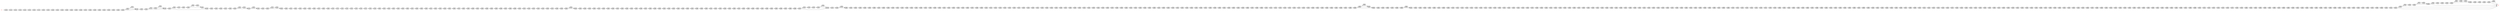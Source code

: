 digraph  {
rankdir="LR";
node [style="rounded,filled", shape=box, fixedsize=true];
0 [];
1 [];
2 [];
3 [];
4 [];
5 [];
6 [];
7 [];
8 [];
9 [];
10 [];
11 [];
12 [];
13 [];
14 [];
15 [];
16 [];
17 [];
18 [];
19 [];
20 [];
21 [];
22 [];
23 [];
24 [];
25 [];
26 [];
27 [];
28 [];
29 [];
30 [];
31 [];
32 [];
33 [];
34 [];
35 [];
36 [];
37 [];
38 [];
39 [];
40 [];
41 [];
42 [];
43 [];
44 [];
45 [];
46 [];
47 [];
48 [];
49 [];
50 [];
51 [];
52 [];
53 [];
54 [];
55 [];
56 [];
57 [];
58 [];
59 [];
60 [];
61 [];
62 [];
63 [];
64 [];
65 [];
66 [];
67 [];
68 [];
69 [];
70 [];
71 [];
72 [];
73 [];
74 [];
75 [];
76 [];
77 [];
78 [];
79 [];
80 [];
81 [];
82 [];
83 [];
84 [];
85 [];
86 [];
87 [];
88 [];
89 [];
90 [];
91 [];
92 [];
93 [];
94 [];
95 [];
96 [];
97 [];
98 [];
99 [];
100 [];
101 [];
102 [];
103 [];
104 [];
105 [];
106 [];
107 [];
108 [];
109 [];
110 [];
111 [];
112 [];
113 [];
114 [];
115 [];
116 [];
117 [];
118 [];
119 [];
120 [];
121 [];
122 [];
123 [];
124 [];
125 [];
126 [];
127 [];
128 [];
129 [];
130 [];
131 [];
132 [];
133 [];
134 [];
135 [];
136 [];
137 [];
138 [];
139 [];
140 [];
141 [];
142 [];
143 [];
144 [];
145 [];
146 [];
147 [];
148 [];
149 [];
150 [];
151 [];
152 [];
153 [];
154 [];
155 [];
156 [];
157 [];
158 [];
159 [];
160 [];
161 [];
162 [];
163 [];
164 [];
165 [];
166 [];
167 [];
168 [];
169 [];
170 [];
171 [];
172 [];
173 [];
174 [];
175 [];
176 [];
177 [];
178 [];
179 [];
180 [];
181 [];
182 [];
183 [];
184 [];
185 [];
186 [];
187 [];
188 [];
189 [];
190 [];
191 [];
192 [];
193 [];
194 [];
195 [];
196 [];
197 [];
198 [];
199 [];
200 [];
201 [];
202 [];
203 [];
204 [];
205 [];
206 [];
207 [];
208 [];
209 [];
210 [];
211 [];
212 [];
213 [];
214 [];
215 [];
216 [];
217 [];
218 [];
219 [];
220 [];
221 [];
222 [];
223 [];
224 [];
225 [];
226 [];
227 [];
228 [];
229 [];
230 [];
231 [];
232 [];
233 [];
234 [];
235 [];
236 [];
237 [];
238 [];
239 [];
240 [];
241 [];
242 [];
243 [];
244 [];
245 [];
246 [];
247 [];
248 [];
249 [];
250 [];
251 [];
252 [];
253 [];
254 [];
255 [];
256 [];
257 [];
258 [];
259 [];
260 [];
261 [];
262 [];
263 [];
264 [];
265 [];
266 [];
267 [];
268 [];
269 [];
270 [];
271 [];
272 [];
273 [];
274 [];
275 [];
276 [];
277 [];
278 [];
279 [];
280 [];
281 [];
282 [];
283 [];
284 [];
285 [];
286 [];
287 [];
288 [];
289 [];
290 [];
291 [];
292 [];
293 [];
294 [];
295 [];
296 [];
297 [];
298 [];
299 [];
300 [];
301 [];
302 [];
303 [];
304 [];
305 [];
306 [];
307 [];
308 [];
309 [];
310 [];
311 [];
312 [];
313 [];
314 [];
315 [];
316 [];
317 [];
318 [];
319 [];
320 [];
321 [];
322 [];
323 [];
324 [];
325 [];
326 [];
327 [];
328 [];
329 [];
330 [];
331 [];
332 [];
333 [];
334 [];
335 [];
336 [];
337 [];
338 [];
339 [];
340 [];
341 [];
342 [];
343 [];
344 [];
345 [];
346 [];
347 [];
348 [];
349 [];
350 [];
351 [];
352 [];
353 [];
354 [];
355 [];
356 [];
357 [];
358 [];
359 [];
360 [];
361 [];
362 [];
363 [];
364 [];
365 [];
366 [];
367 [];
368 [];
369 [];
370 [];
371 [];
372 [];
373 [];
374 [];
375 [];
376 [];
377 [];
378 [];
379 [];
380 [];
381 [];
382 [];
383 [];
384 [];
385 [];
386 [];
387 [];
388 [];
389 [];
390 [];
391 [];
392 [];
393 [];
394 [];
395 [];
396 [];
397 [];
398 [];
399 [];
400 [];
401 [];
402 [];
403 [];
404 [];
405 [];
406 [];
407 [];
408 [];
409 [];
410 [];
411 [];
412 [];
413 [];
414 [];
415 [];
416 [];
417 [];
418 [];
419 [];
420 [];
421 [];
422 [];
423 [];
424 [];
425 [];
426 [];
427 [];
428 [];
429 [];
430 [];
431 [];
432 [];
433 [];
434 [];
435 [];
436 [];
437 [];
438 [];
439 [];
440 [];
441 [];
442 [];
443 [];
444 [];
445 [];
446 [];
447 [];
448 [];
449 [];
450 [];
451 [];
452 [];
453 [];
454 [];
455 [];
456 [];
457 [];
458 [];
459 [];
460 [];
461 [];
462 [];
463 [];
464 [];
465 [];
466 [];
467 [];
468 [];
469 [];
470 [];
471 [];
472 [];
473 [];
474 [];
475 [];
476 [];
477 [];
478 [];
479 [];
480 [];
481 [];
482 [];
483 [];
484 [];
485 [];
486 [];
487 [];
488 [];
489 [];
490 [];
491 [];
492 [];
493 [];
494 [];
495 [];
496 [];
497 [];
498 [];
499 [];
500 [];
501 [];
502 [];
503 [];
504 [];
505 [];
506 [];
507 [];
508 [];
509 [];
510 [];
511 [];
512 [];
513 [];
514 [];
515 [];
516 [];
517 [];
518 [];
519 [];
520 [];
521 [];
522 [];
523 [];
524 [];
525 [];
526 [];
527 [];
528 [];
529 [];
530 [];
531 [];
532 [];
533 [];
_start [label="S()",style=bold,fontcolor=red,fillcolor=gray,penwidth=0];
_end [label="E()",style=bold,fontcolor=red,fillcolor=gray,penwidth=0];
{rank=source;_start;}
{rank=sink;_end;}
edge [];
_start -> 0[penwidth=1.0,]
0 -> 1[penwidth=1.0,]
1 -> 2[penwidth=1.0,]
2 -> 3[penwidth=1.0,]
3 -> 4[penwidth=1.0,]
4 -> 5[penwidth=1.0,]
5 -> 6[penwidth=1.0,]
6 -> 7[penwidth=1.0,]
7 -> 8[penwidth=1.0,]
8 -> 9[penwidth=1.0,]
9 -> 10[penwidth=1.0,]
10 -> 11[penwidth=1.0,]
11 -> 12[penwidth=1.0,]
12 -> 13[penwidth=1.0,]
13 -> 14[penwidth=1.0,]
14 -> 15[penwidth=1.0,]
15 -> 16[penwidth=1.0,]
16 -> 17[penwidth=1.0,]
17 -> 18[penwidth=1.0,]
18 -> 19[penwidth=1.0,]
19 -> 20[penwidth=1.0,]
20 -> 21[penwidth=1.0,]
21 -> 22[penwidth=1.0,]
22 -> 23[penwidth=1.0,]
23 -> 24[penwidth=1.0,]
24 -> 25[penwidth=1.0,]
25 -> 26[penwidth=1.0,]
25 -> 28[penwidth=1.0,]
26 -> 27[penwidth=1.0,]
26 -> 28[penwidth=1.0,]
27 -> 28[penwidth=1.0,]
28 -> 29[penwidth=1.0,]
29 -> 30[penwidth=1.0,]
30 -> 31[penwidth=1.0,]
30 -> 34[penwidth=1.0,]
31 -> 32[penwidth=1.0,]
32 -> 33[penwidth=1.0,]
32 -> 34[penwidth=1.0,]
33 -> 34[penwidth=1.0,]
34 -> 35[penwidth=1.0,]
35 -> 36[penwidth=1.0,]
35 -> 43[penwidth=1.0,]
36 -> 37[penwidth=1.0,]
37 -> 38[penwidth=1.0,]
38 -> 39[penwidth=1.0,]
39 -> 40[penwidth=1.0,]
39 -> 42[penwidth=1.0,]
40 -> 41[penwidth=1.0,]
41 -> 42[penwidth=1.0,]
42 -> 43[penwidth=1.0,]
43 -> 44[penwidth=1.0,]
44 -> 45[penwidth=1.0,]
45 -> 46[penwidth=1.0,]
46 -> 47[penwidth=1.0,]
47 -> 48[penwidth=1.0,]
48 -> 49[penwidth=1.0,]
49 -> 50[penwidth=1.0,]
49 -> 52[penwidth=1.0,]
50 -> 51[penwidth=1.0,]
51 -> 52[penwidth=1.0,]
52 -> 53[penwidth=1.0,]
52 -> 54[penwidth=1.0,]
53 -> 54[penwidth=1.0,]
54 -> 55[penwidth=1.0,]
55 -> 56[penwidth=1.0,]
56 -> 57[penwidth=1.0,]
56 -> 59[penwidth=1.0,]
57 -> 58[penwidth=1.0,]
58 -> 59[penwidth=1.0,]
59 -> 60[penwidth=1.0,]
60 -> 61[penwidth=1.0,]
61 -> 62[penwidth=1.0,]
62 -> 63[penwidth=1.0,]
63 -> 64[penwidth=1.0,]
64 -> 65[penwidth=1.0,]
65 -> 66[penwidth=1.0,]
66 -> 67[penwidth=1.0,]
67 -> 68[penwidth=1.0,]
68 -> 69[penwidth=1.0,]
69 -> 70[penwidth=1.0,]
70 -> 71[penwidth=1.0,]
71 -> 72[penwidth=1.0,]
72 -> 73[penwidth=1.0,]
73 -> 74[penwidth=1.0,]
74 -> 75[penwidth=1.0,]
75 -> 76[penwidth=1.0,]
76 -> 77[penwidth=1.0,]
77 -> 78[penwidth=1.0,]
78 -> 79[penwidth=1.0,]
79 -> 80[penwidth=1.0,]
80 -> 81[penwidth=1.0,]
81 -> 82[penwidth=1.0,]
82 -> 83[penwidth=1.0,]
83 -> 84[penwidth=1.0,]
84 -> 85[penwidth=1.0,]
85 -> 86[penwidth=1.0,]
86 -> 87[penwidth=1.0,]
87 -> 88[penwidth=1.0,]
88 -> 89[penwidth=1.0,]
89 -> 90[penwidth=1.0,]
90 -> 91[penwidth=1.0,]
91 -> 92[penwidth=1.0,]
92 -> 93[penwidth=1.0,]
93 -> 94[penwidth=1.0,]
94 -> 95[penwidth=1.0,]
95 -> 96[penwidth=1.0,]
96 -> 97[penwidth=1.0,]
97 -> 98[penwidth=1.0,]
98 -> 99[penwidth=1.0,]
99 -> 100[penwidth=1.0,]
100 -> 101[penwidth=1.0,]
101 -> 102[penwidth=1.0,]
102 -> 103[penwidth=1.0,]
103 -> 104[penwidth=1.0,]
104 -> 105[penwidth=1.0,]
105 -> 106[penwidth=1.0,]
106 -> 107[penwidth=1.0,]
107 -> 108[penwidth=1.0,]
108 -> 109[penwidth=1.0,]
109 -> 110[penwidth=1.0,]
110 -> 111[penwidth=1.0,]
111 -> 112[penwidth=1.0,]
112 -> 113[penwidth=1.0,]
113 -> 114[penwidth=1.0,]
114 -> 115[penwidth=1.0,]
115 -> 116[penwidth=1.0,]
116 -> 117[penwidth=1.0,]
117 -> 118[penwidth=1.0,]
118 -> 119[penwidth=1.0,]
119 -> 120[penwidth=1.0,]
120 -> 121[penwidth=1.0,]
120 -> 122[penwidth=1.0,]
121 -> 122[penwidth=1.0,]
122 -> 123[penwidth=1.0,]
123 -> 124[penwidth=1.0,]
124 -> 125[penwidth=1.0,]
125 -> 126[penwidth=1.0,]
126 -> 127[penwidth=1.0,]
127 -> 128[penwidth=1.0,]
128 -> 129[penwidth=1.0,]
129 -> 130[penwidth=1.0,]
130 -> 131[penwidth=1.0,]
131 -> 132[penwidth=1.0,]
132 -> 133[penwidth=1.0,]
133 -> 134[penwidth=1.0,]
134 -> 135[penwidth=1.0,]
135 -> 136[penwidth=1.0,]
136 -> 137[penwidth=1.0,]
137 -> 138[penwidth=1.0,]
138 -> 139[penwidth=1.0,]
139 -> 140[penwidth=1.0,]
140 -> 141[penwidth=1.0,]
141 -> 142[penwidth=1.0,]
142 -> 143[penwidth=1.0,]
143 -> 144[penwidth=1.0,]
144 -> 145[penwidth=1.0,]
145 -> 146[penwidth=1.0,]
146 -> 147[penwidth=1.0,]
147 -> 148[penwidth=1.0,]
148 -> 149[penwidth=1.0,]
149 -> 150[penwidth=1.0,]
150 -> 151[penwidth=1.0,]
151 -> 152[penwidth=1.0,]
152 -> 153[penwidth=1.0,]
153 -> 154[penwidth=1.0,]
154 -> 155[penwidth=1.0,]
155 -> 156[penwidth=1.0,]
156 -> 157[penwidth=1.0,]
157 -> 158[penwidth=1.0,]
158 -> 159[penwidth=1.0,]
159 -> 160[penwidth=1.0,]
160 -> 161[penwidth=1.0,]
161 -> 162[penwidth=1.0,]
162 -> 163[penwidth=1.0,]
163 -> 164[penwidth=1.0,]
164 -> 165[penwidth=1.0,]
165 -> 166[penwidth=1.0,]
166 -> 167[penwidth=1.0,]
167 -> 168[penwidth=1.0,]
168 -> 169[penwidth=1.0,]
169 -> 170[penwidth=1.0,]
170 -> 171[penwidth=1.0,]
170 -> 176[penwidth=1.0,]
171 -> 172[penwidth=1.0,]
172 -> 173[penwidth=1.0,]
173 -> 174[penwidth=1.0,]
174 -> 175[penwidth=1.0,]
174 -> 176[penwidth=1.0,]
175 -> 176[penwidth=1.0,]
176 -> 177[penwidth=1.0,]
177 -> 178[penwidth=1.0,]
178 -> 179[penwidth=1.0,]
178 -> 180[penwidth=1.0,]
179 -> 180[penwidth=1.0,]
180 -> 181[penwidth=1.0,]
181 -> 182[penwidth=1.0,]
182 -> 183[penwidth=1.0,]
183 -> 184[penwidth=1.0,]
184 -> 185[penwidth=1.0,]
185 -> 186[penwidth=1.0,]
186 -> 187[penwidth=1.0,]
187 -> 188[penwidth=1.0,]
188 -> 189[penwidth=1.0,]
189 -> 190[penwidth=1.0,]
190 -> 191[penwidth=1.0,]
191 -> 192[penwidth=1.0,]
192 -> 193[penwidth=1.0,]
193 -> 194[penwidth=1.0,]
194 -> 195[penwidth=1.0,]
195 -> 196[penwidth=1.0,]
196 -> 197[penwidth=1.0,]
197 -> 198[penwidth=1.0,]
198 -> 199[penwidth=1.0,]
199 -> 200[penwidth=1.0,]
200 -> 201[penwidth=1.0,]
201 -> 202[penwidth=1.0,]
202 -> 203[penwidth=1.0,]
203 -> 204[penwidth=1.0,]
204 -> 205[penwidth=1.0,]
205 -> 206[penwidth=1.0,]
206 -> 207[penwidth=1.0,]
207 -> 208[penwidth=1.0,]
208 -> 209[penwidth=1.0,]
209 -> 210[penwidth=1.0,]
210 -> 211[penwidth=1.0,]
211 -> 212[penwidth=1.0,]
212 -> 213[penwidth=1.0,]
213 -> 214[penwidth=1.0,]
214 -> 215[penwidth=1.0,]
215 -> 216[penwidth=1.0,]
216 -> 217[penwidth=1.0,]
217 -> 218[penwidth=1.0,]
218 -> 219[penwidth=1.0,]
219 -> 220[penwidth=1.0,]
220 -> 221[penwidth=1.0,]
221 -> 222[penwidth=1.0,]
222 -> 223[penwidth=1.0,]
223 -> 224[penwidth=1.0,]
224 -> 225[penwidth=1.0,]
225 -> 226[penwidth=1.0,]
226 -> 227[penwidth=1.0,]
227 -> 228[penwidth=1.0,]
228 -> 229[penwidth=1.0,]
229 -> 230[penwidth=1.0,]
230 -> 231[penwidth=1.0,]
231 -> 232[penwidth=1.0,]
232 -> 233[penwidth=1.0,]
233 -> 234[penwidth=1.0,]
234 -> 235[penwidth=1.0,]
235 -> 236[penwidth=1.0,]
236 -> 237[penwidth=1.0,]
237 -> 238[penwidth=1.0,]
238 -> 239[penwidth=1.0,]
239 -> 240[penwidth=1.0,]
240 -> 241[penwidth=1.0,]
241 -> 242[penwidth=1.0,]
242 -> 243[penwidth=1.0,]
243 -> 244[penwidth=1.0,]
244 -> 245[penwidth=1.0,]
245 -> 246[penwidth=1.0,]
246 -> 247[penwidth=1.0,]
247 -> 248[penwidth=1.0,]
248 -> 249[penwidth=1.0,]
249 -> 250[penwidth=1.0,]
250 -> 251[penwidth=1.0,]
251 -> 252[penwidth=1.0,]
252 -> 253[penwidth=1.0,]
253 -> 254[penwidth=1.0,]
254 -> 255[penwidth=1.0,]
255 -> 256[penwidth=1.0,]
256 -> 257[penwidth=1.0,]
257 -> 258[penwidth=1.0,]
258 -> 259[penwidth=1.0,]
259 -> 260[penwidth=1.0,]
260 -> 261[penwidth=1.0,]
261 -> 262[penwidth=1.0,]
262 -> 263[penwidth=1.0,]
263 -> 264[penwidth=1.0,]
264 -> 265[penwidth=1.0,]
265 -> 266[penwidth=1.0,]
266 -> 267[penwidth=1.0,]
267 -> 268[penwidth=1.0,]
268 -> 269[penwidth=1.0,]
269 -> 270[penwidth=1.0,]
270 -> 271[penwidth=1.0,]
271 -> 272[penwidth=1.0,]
272 -> 273[penwidth=1.0,]
273 -> 274[penwidth=1.0,]
274 -> 275[penwidth=1.0,]
275 -> 276[penwidth=1.0,]
276 -> 277[penwidth=1.0,]
277 -> 278[penwidth=1.0,]
278 -> 279[penwidth=1.0,]
279 -> 280[penwidth=1.0,]
280 -> 281[penwidth=1.0,]
281 -> 282[penwidth=1.0,]
282 -> 283[penwidth=1.0,]
283 -> 284[penwidth=1.0,]
284 -> 285[penwidth=1.0,]
285 -> 286[penwidth=1.0,]
286 -> 287[penwidth=1.0,]
287 -> 288[penwidth=1.0,]
288 -> 289[penwidth=1.0,]
289 -> 290[penwidth=1.0,]
289 -> 293[penwidth=1.0,]
290 -> 291[penwidth=1.0,]
290 -> 292[penwidth=1.0,]
291 -> 292[penwidth=1.0,]
292 -> 293[penwidth=1.0,]
293 -> 294[penwidth=1.0,]
294 -> 295[penwidth=1.0,]
295 -> 296[penwidth=1.0,]
296 -> 297[penwidth=1.0,]
297 -> 298[penwidth=1.0,]
298 -> 299[penwidth=1.0,]
299 -> 300[penwidth=1.0,]
299 -> 301[penwidth=1.0,]
300 -> 301[penwidth=1.0,]
301 -> 302[penwidth=1.0,]
302 -> 303[penwidth=1.0,]
303 -> 304[penwidth=1.0,]
304 -> 305[penwidth=1.0,]
305 -> 306[penwidth=1.0,]
306 -> 307[penwidth=1.0,]
307 -> 308[penwidth=1.0,]
308 -> 309[penwidth=1.0,]
309 -> 310[penwidth=1.0,]
310 -> 311[penwidth=1.0,]
311 -> 312[penwidth=1.0,]
312 -> 313[penwidth=1.0,]
313 -> 314[penwidth=1.0,]
314 -> 315[penwidth=1.0,]
315 -> 316[penwidth=1.0,]
316 -> 317[penwidth=1.0,]
317 -> 318[penwidth=1.0,]
318 -> 319[penwidth=1.0,]
319 -> 320[penwidth=1.0,]
320 -> 321[penwidth=1.0,]
321 -> 322[penwidth=1.0,]
322 -> 323[penwidth=1.0,]
323 -> 324[penwidth=1.0,]
324 -> 325[penwidth=1.0,]
325 -> 326[penwidth=1.0,]
326 -> 327[penwidth=1.0,]
327 -> 328[penwidth=1.0,]
328 -> 329[penwidth=1.0,]
329 -> 330[penwidth=1.0,]
330 -> 331[penwidth=1.0,]
331 -> 332[penwidth=1.0,]
332 -> 333[penwidth=1.0,]
333 -> 334[penwidth=1.0,]
334 -> 335[penwidth=1.0,]
335 -> 336[penwidth=1.0,]
336 -> 337[penwidth=1.0,]
337 -> 338[penwidth=1.0,]
338 -> 339[penwidth=1.0,]
339 -> 340[penwidth=1.0,]
340 -> 341[penwidth=1.0,]
341 -> 342[penwidth=1.0,]
342 -> 343[penwidth=1.0,]
343 -> 344[penwidth=1.0,]
344 -> 345[penwidth=1.0,]
345 -> 346[penwidth=1.0,]
346 -> 347[penwidth=1.0,]
347 -> 348[penwidth=1.0,]
348 -> 349[penwidth=1.0,]
349 -> 350[penwidth=1.0,]
350 -> 351[penwidth=1.0,]
351 -> 352[penwidth=1.0,]
352 -> 353[penwidth=1.0,]
353 -> 354[penwidth=1.0,]
354 -> 355[penwidth=1.0,]
355 -> 356[penwidth=1.0,]
356 -> 357[penwidth=1.0,]
357 -> 358[penwidth=1.0,]
358 -> 359[penwidth=1.0,]
359 -> 360[penwidth=1.0,]
360 -> 361[penwidth=1.0,]
361 -> 362[penwidth=1.0,]
362 -> 363[penwidth=1.0,]
363 -> 364[penwidth=1.0,]
364 -> 365[penwidth=1.0,]
365 -> 366[penwidth=1.0,]
366 -> 367[penwidth=1.0,]
367 -> 368[penwidth=1.0,]
368 -> 369[penwidth=1.0,]
369 -> 370[penwidth=1.0,]
370 -> 371[penwidth=1.0,]
371 -> 372[penwidth=1.0,]
372 -> 373[penwidth=1.0,]
373 -> 374[penwidth=1.0,]
374 -> 375[penwidth=1.0,]
375 -> 376[penwidth=1.0,]
376 -> 377[penwidth=1.0,]
377 -> 378[penwidth=1.0,]
378 -> 379[penwidth=1.0,]
379 -> 380[penwidth=1.0,]
380 -> 381[penwidth=1.0,]
381 -> 382[penwidth=1.0,]
382 -> 383[penwidth=1.0,]
383 -> 384[penwidth=1.0,]
384 -> 385[penwidth=1.0,]
385 -> 386[penwidth=1.0,]
386 -> 387[penwidth=1.0,]
387 -> 388[penwidth=1.0,]
388 -> 389[penwidth=1.0,]
389 -> 390[penwidth=1.0,]
390 -> 391[penwidth=1.0,]
391 -> 392[penwidth=1.0,]
392 -> 393[penwidth=1.0,]
393 -> 394[penwidth=1.0,]
394 -> 395[penwidth=1.0,]
395 -> 396[penwidth=1.0,]
396 -> 397[penwidth=1.0,]
397 -> 398[penwidth=1.0,]
398 -> 399[penwidth=1.0,]
399 -> 400[penwidth=1.0,]
400 -> 401[penwidth=1.0,]
401 -> 402[penwidth=1.0,]
402 -> 403[penwidth=1.0,]
403 -> 404[penwidth=1.0,]
404 -> 405[penwidth=1.0,]
405 -> 406[penwidth=1.0,]
406 -> 407[penwidth=1.0,]
407 -> 408[penwidth=1.0,]
408 -> 409[penwidth=1.0,]
409 -> 410[penwidth=1.0,]
410 -> 411[penwidth=1.0,]
411 -> 412[penwidth=1.0,]
412 -> 413[penwidth=1.0,]
413 -> 414[penwidth=1.0,]
414 -> 415[penwidth=1.0,]
415 -> 416[penwidth=1.0,]
416 -> 417[penwidth=1.0,]
417 -> 418[penwidth=1.0,]
418 -> 419[penwidth=1.0,]
419 -> 420[penwidth=1.0,]
420 -> 421[penwidth=1.0,]
421 -> 422[penwidth=1.0,]
422 -> 423[penwidth=1.0,]
423 -> 424[penwidth=1.0,]
424 -> 425[penwidth=1.0,]
425 -> 426[penwidth=1.0,]
426 -> 427[penwidth=1.0,]
427 -> 428[penwidth=1.0,]
428 -> 429[penwidth=1.0,]
429 -> 430[penwidth=1.0,]
430 -> 431[penwidth=1.0,]
431 -> 432[penwidth=1.0,]
432 -> 433[penwidth=1.0,]
433 -> 434[penwidth=1.0,]
434 -> 435[penwidth=1.0,]
435 -> 436[penwidth=1.0,]
436 -> 437[penwidth=1.0,]
437 -> 438[penwidth=1.0,]
438 -> 439[penwidth=1.0,]
439 -> 440[penwidth=1.0,]
440 -> 441[penwidth=1.0,]
441 -> 442[penwidth=1.0,]
442 -> 443[penwidth=1.0,]
443 -> 444[penwidth=1.0,]
444 -> 445[penwidth=1.0,]
445 -> 446[penwidth=1.0,]
446 -> 447[penwidth=1.0,]
447 -> 448[penwidth=1.0,]
448 -> 449[penwidth=1.0,]
449 -> 450[penwidth=1.0,]
450 -> 451[penwidth=1.0,]
451 -> 452[penwidth=1.0,]
452 -> 453[penwidth=1.0,]
453 -> 454[penwidth=1.0,]
454 -> 455[penwidth=1.0,]
455 -> 456[penwidth=1.0,]
456 -> 457[penwidth=1.0,]
457 -> 458[penwidth=1.0,]
458 -> 459[penwidth=1.0,]
459 -> 460[penwidth=1.0,]
460 -> 461[penwidth=1.0,]
461 -> 462[penwidth=1.0,]
462 -> 463[penwidth=1.0,]
463 -> 464[penwidth=1.0,]
464 -> 465[penwidth=1.0,]
465 -> 466[penwidth=1.0,]
466 -> 467[penwidth=1.0,]
467 -> 468[penwidth=1.0,]
468 -> 469[penwidth=1.0,]
469 -> 470[penwidth=1.0,]
470 -> 471[penwidth=1.0,]
471 -> 472[penwidth=1.0,]
472 -> 473[penwidth=1.0,]
473 -> 474[penwidth=1.0,]
474 -> 475[penwidth=1.0,]
475 -> 476[penwidth=1.0,]
476 -> 477[penwidth=1.0,]
477 -> 478[penwidth=1.0,]
478 -> 479[penwidth=1.0,]
479 -> 480[penwidth=1.0,]
480 -> 481[penwidth=1.0,]
481 -> 482[penwidth=1.0,]
482 -> 483[penwidth=1.0,]
483 -> 484[penwidth=1.0,]
484 -> 485[penwidth=1.0,]
485 -> 486[penwidth=1.0,]
486 -> 487[penwidth=1.0,]
487 -> 488[penwidth=1.0,]
488 -> 489[penwidth=1.0,]
489 -> 490[penwidth=1.0,]
490 -> 491[penwidth=1.0,]
491 -> 492[penwidth=1.0,]
492 -> 493[penwidth=1.0,]
493 -> 494[penwidth=1.0,]
494 -> 495[penwidth=1.0,]
495 -> 496[penwidth=1.0,]
496 -> 497[penwidth=1.0,]
497 -> 498[penwidth=1.0,]
498 -> 499[penwidth=1.0,]
499 -> 500[penwidth=1.0,]
500 -> 501[penwidth=1.0,]
501 -> 502[penwidth=1.0,]
502 -> 503[penwidth=1.0,]
503 -> 504[penwidth=1.0,]
504 -> 505[penwidth=1.0,]
505 -> 506[penwidth=1.0,]
506 -> 507[penwidth=1.0,]
507 -> 508[penwidth=1.0,]
508 -> 509[penwidth=1.0,]
509 -> 510[penwidth=1.0,]
510 -> 511[penwidth=1.0,]
511 -> 512[penwidth=1.0,]
512 -> 513[penwidth=1.0,]
513 -> 514[penwidth=1.0,]
514 -> 515[penwidth=1.0,]
515 -> 516[penwidth=1.0,]
516 -> 517[penwidth=1.0,]
516 -> 519[penwidth=1.0,]
517 -> 518[penwidth=1.0,]
518 -> 519[penwidth=1.0,]
519 -> 520[penwidth=1.0,]
520 -> 521[penwidth=1.0,]
521 -> 522[penwidth=1.0,]
522 -> 523[penwidth=1.0,]
523 -> 524[penwidth=1.0,]
524 -> 525[penwidth=1.0,]
524 -> 528[penwidth=1.0,]
525 -> 526[penwidth=1.0,]
526 -> 527[penwidth=1.0,]
527 -> 528[penwidth=1.0,]
528 -> 529[penwidth=1.0,]
529 -> 530[penwidth=1.0,]
530 -> 531[penwidth=1.0,]
531 -> 532[penwidth=1.0,]
532 -> 533[penwidth=1.0,]
512 -> _end[penwidth=1.0,]
513 -> _end[penwidth=1.0,]
519 -> _end[penwidth=1.0,]
532 -> _end[penwidth=1.0,]
533 -> _end[penwidth=1.0,]
}
